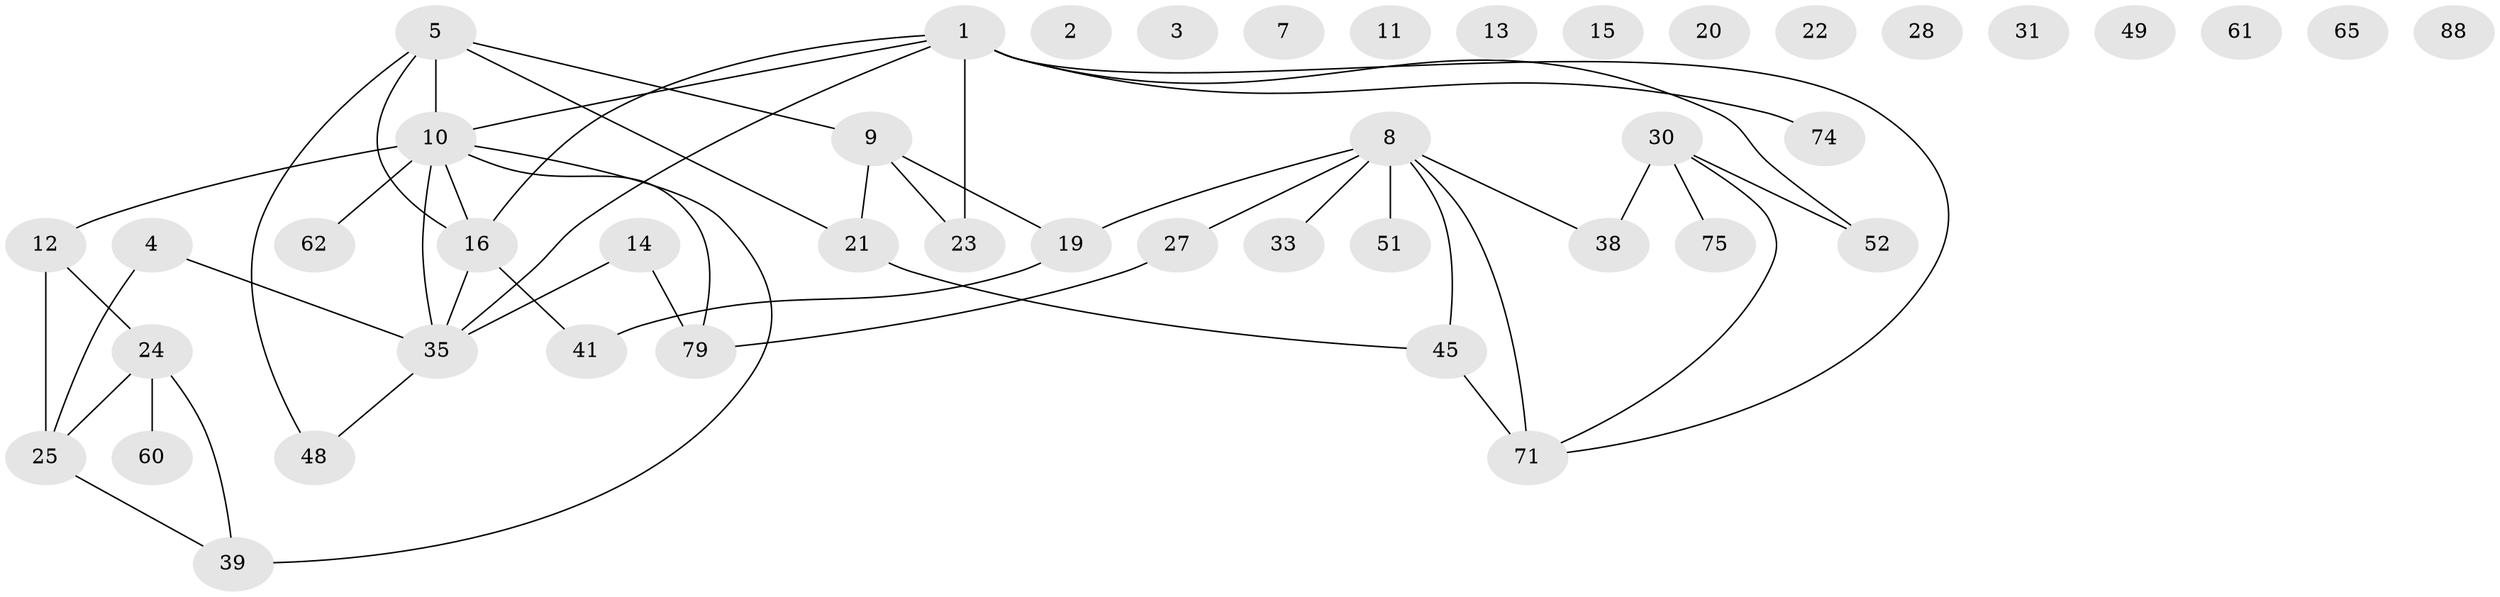 // original degree distribution, {4: 0.11235955056179775, 0: 0.1348314606741573, 1: 0.19101123595505617, 2: 0.2808988764044944, 5: 0.0449438202247191, 3: 0.21348314606741572, 6: 0.02247191011235955}
// Generated by graph-tools (version 1.1) at 2025/12/03/09/25 04:12:56]
// undirected, 45 vertices, 49 edges
graph export_dot {
graph [start="1"]
  node [color=gray90,style=filled];
  1 [super="+29+46+82+85"];
  2;
  3;
  4 [super="+36"];
  5 [super="+6+50+56+80"];
  7;
  8 [super="+26+44"];
  9 [super="+17+18+32+64"];
  10 [super="+43+81"];
  11 [super="+54"];
  12 [super="+89"];
  13;
  14 [super="+68"];
  15;
  16 [super="+58+66"];
  19 [super="+37"];
  20 [super="+34"];
  21 [super="+67+70"];
  22;
  23;
  24 [super="+47+72"];
  25 [super="+76"];
  27 [super="+57+87"];
  28;
  30 [super="+53+84"];
  31;
  33;
  35 [super="+42+59+63"];
  38 [super="+40"];
  39 [super="+73"];
  41 [super="+77"];
  45 [super="+55+83"];
  48;
  49;
  51 [super="+86+78"];
  52;
  60 [super="+69"];
  61;
  62;
  65;
  71;
  74;
  75;
  79;
  88;
  1 -- 23;
  1 -- 74;
  1 -- 35;
  1 -- 52;
  1 -- 16;
  1 -- 71;
  1 -- 10;
  4 -- 25;
  4 -- 35;
  5 -- 48 [weight=2];
  5 -- 9;
  5 -- 21 [weight=2];
  5 -- 10;
  5 -- 16;
  8 -- 19;
  8 -- 71;
  8 -- 33;
  8 -- 45;
  8 -- 27;
  8 -- 38;
  8 -- 51;
  9 -- 23;
  9 -- 19;
  9 -- 21;
  10 -- 39;
  10 -- 79;
  10 -- 62;
  10 -- 12;
  10 -- 16;
  10 -- 35;
  12 -- 24;
  12 -- 25;
  14 -- 35;
  14 -- 79;
  16 -- 41;
  16 -- 35;
  19 -- 41;
  21 -- 45;
  24 -- 25;
  24 -- 39;
  24 -- 60;
  25 -- 39;
  27 -- 79;
  30 -- 52;
  30 -- 38 [weight=2];
  30 -- 71;
  30 -- 75;
  35 -- 48;
  45 -- 71 [weight=2];
}
